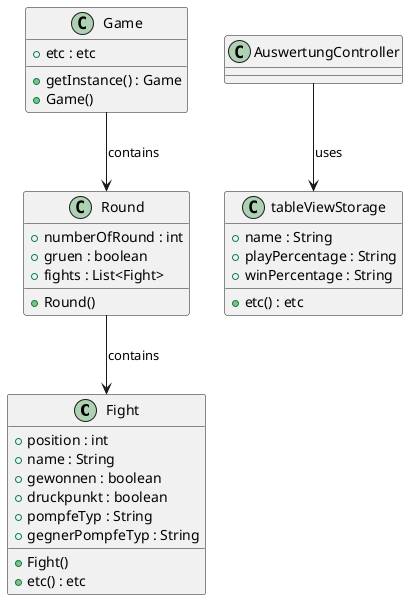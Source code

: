 @startuml

class Fight {
  +position : int
  +name : String
  +gewonnen : boolean
  +druckpunkt : boolean
  +pompfeTyp : String
  +gegnerPompfeTyp : String

  +Fight()
  +etc() : etc
}

class Round {
  +numberOfRound : int
  +gruen : boolean
  +fights : List<Fight>

  +Round()
}

class Game {
  +etc : etc

  +getInstance() : Game
  +Game()
}

class tableViewStorage {
  +name : String
  +playPercentage : String
  +winPercentage : String

  +etc() : etc
}

' Dependecies
Game --> Round : contains
Round --> Fight : contains
AuswertungController --> tableViewStorage : uses

@enduml
